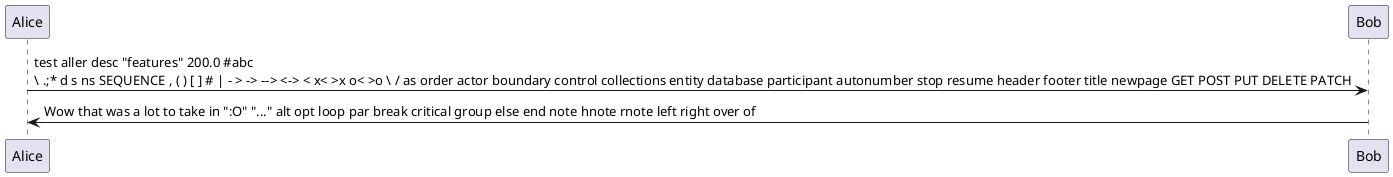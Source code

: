 @startuml

Alice -> Bob : test aller desc "features" 200.0 #abc\n\\ .;* d s ns SEQUENCE , ( ) [ ] # | - > -> --> <-> < x< >x o< >o \ / as order actor boundary control collections entity database participant autonumber stop resume header footer title newpage GET POST PUT DELETE PATCH
Bob -> Alice : Wow that was a lot to take in ":O" "..." alt opt loop par break critical group else end note hnote rnote left right over of

@enduml